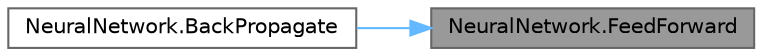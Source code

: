 digraph "NeuralNetwork.FeedForward"
{
 // LATEX_PDF_SIZE
  bgcolor="transparent";
  edge [fontname=Helvetica,fontsize=10,labelfontname=Helvetica,labelfontsize=10];
  node [fontname=Helvetica,fontsize=10,shape=box,height=0.2,width=0.4];
  rankdir="RL";
  Node1 [label="NeuralNetwork.FeedForward",height=0.2,width=0.4,color="gray40", fillcolor="grey60", style="filled", fontcolor="black",tooltip=" "];
  Node1 -> Node2 [dir="back",color="steelblue1",style="solid"];
  Node2 [label="NeuralNetwork.BackPropagate",height=0.2,width=0.4,color="grey40", fillcolor="white", style="filled",URL="$class_neural_network.html#a0848cf60f63eb03cff313c6b48edbeae",tooltip=" "];
}
